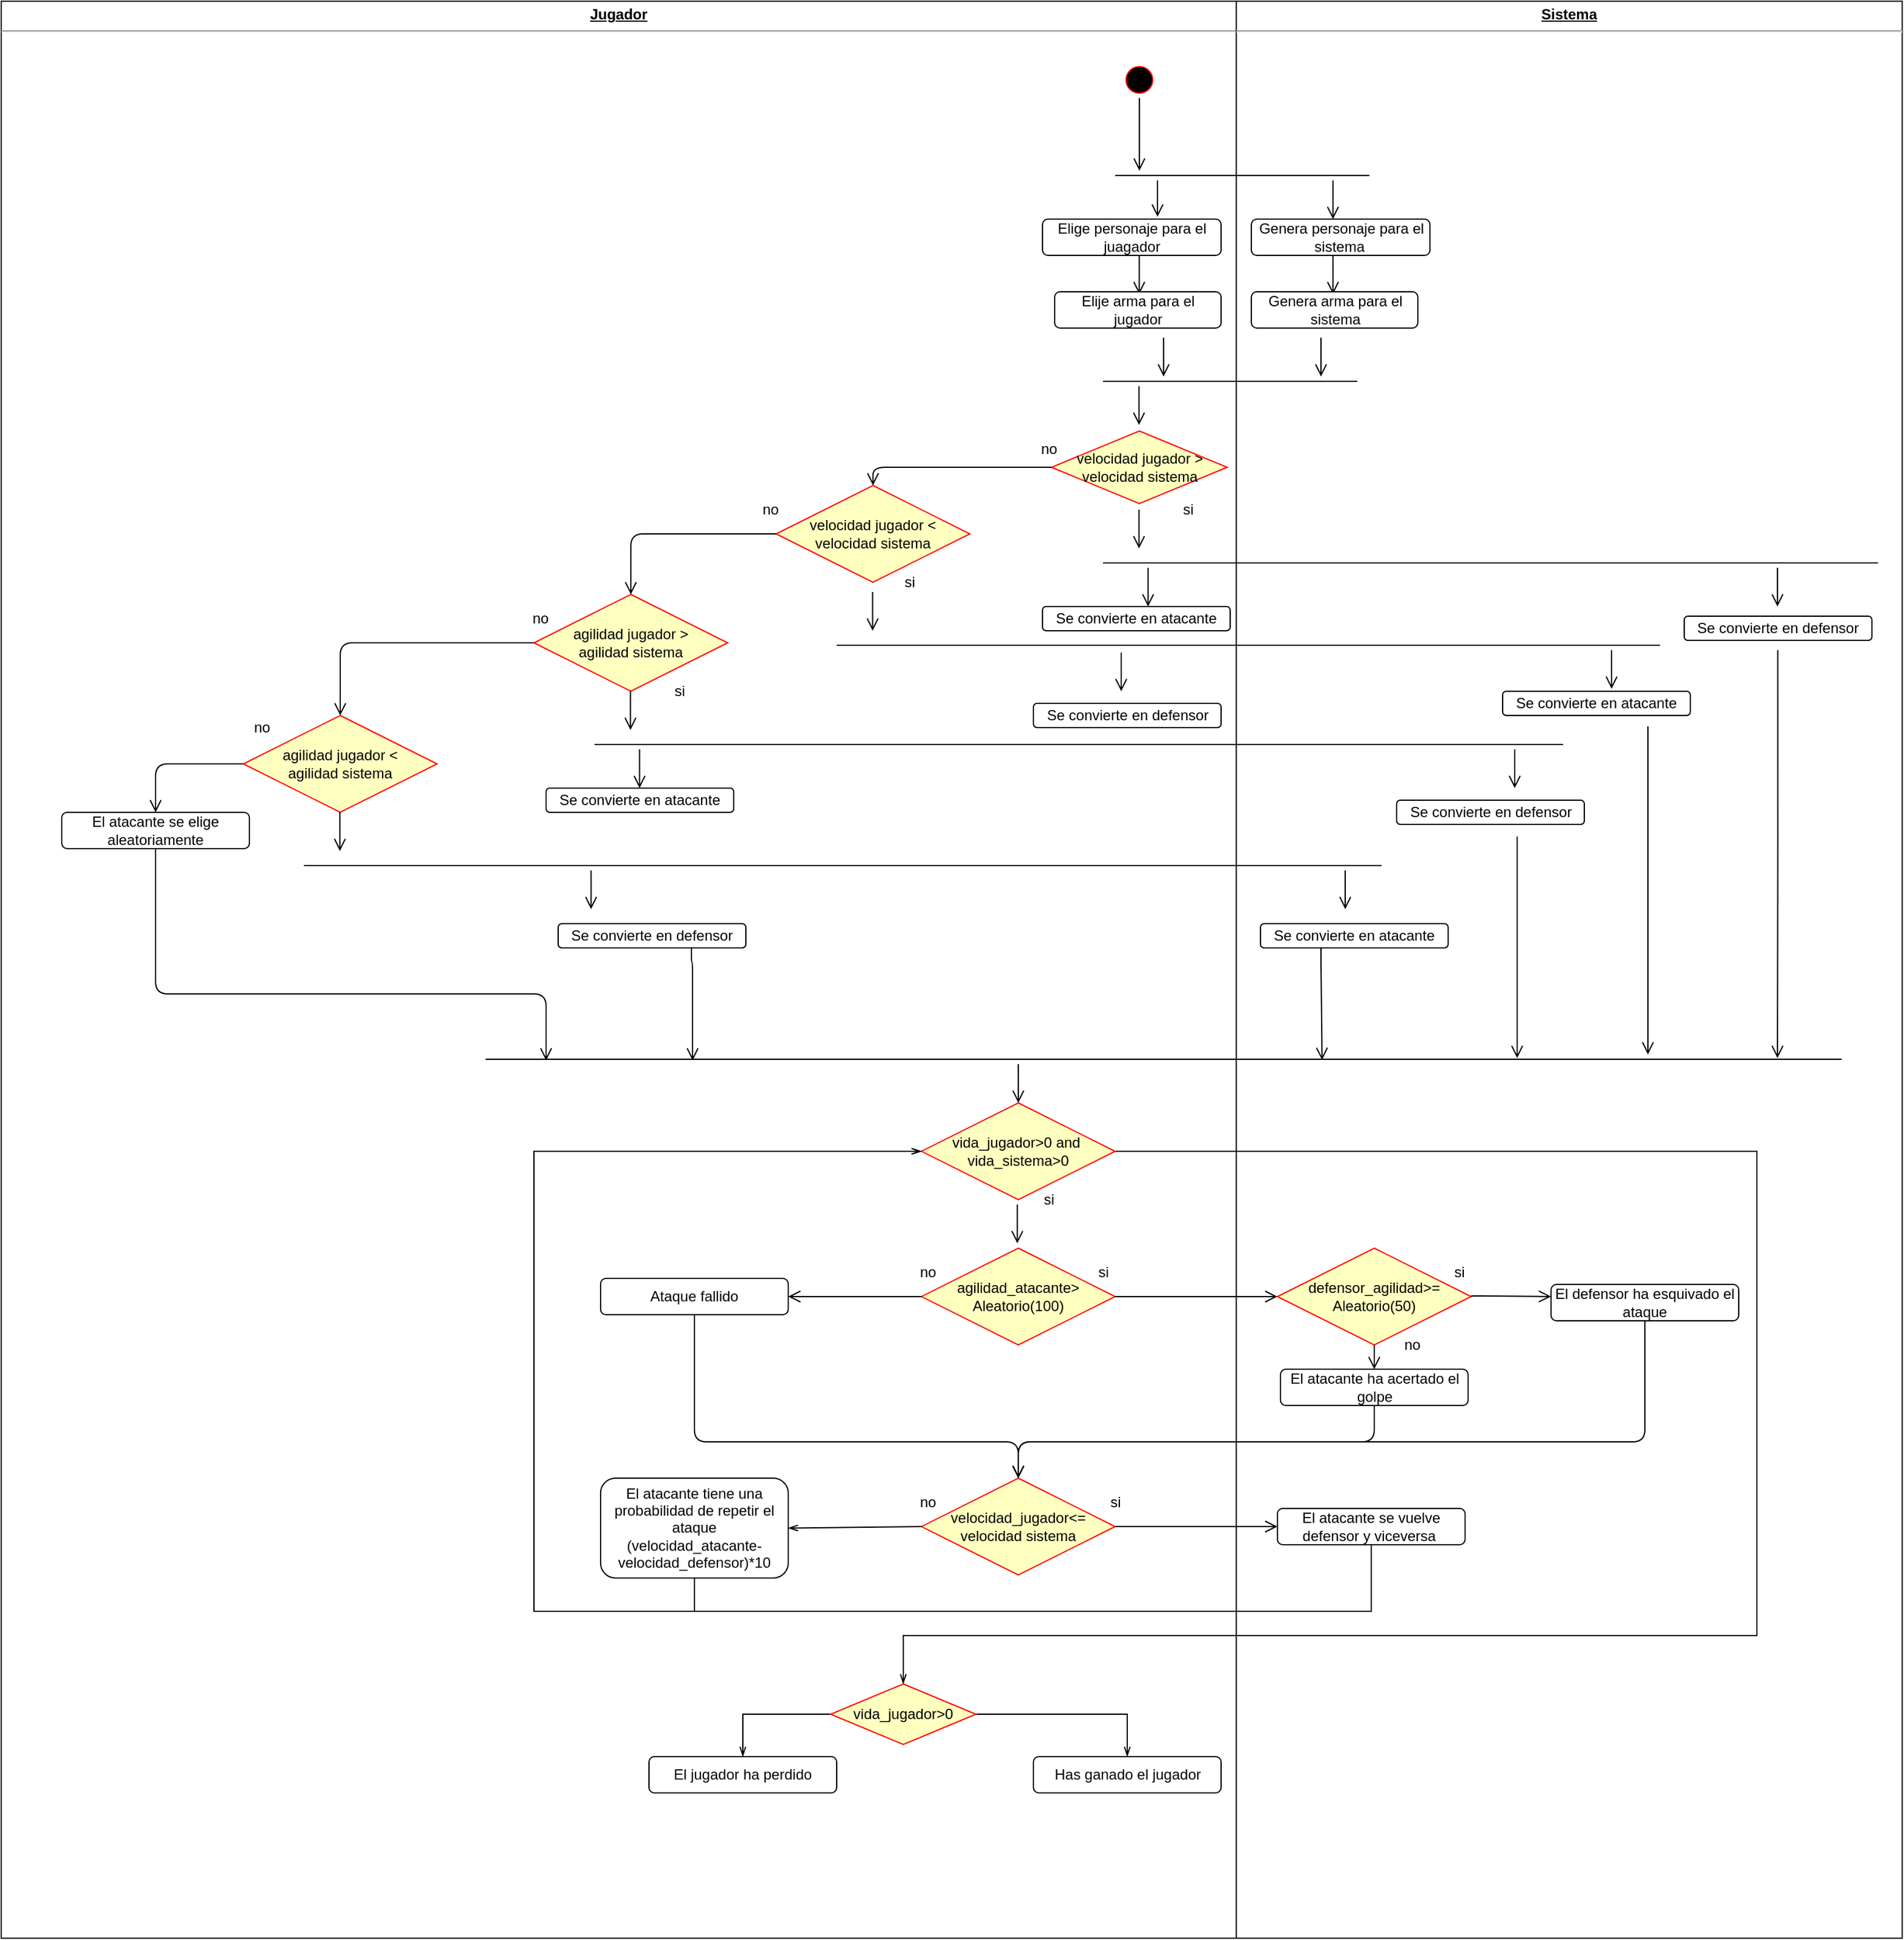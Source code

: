 <mxfile version="14.6.11" type="device"><diagram id="51n5UbU_sZ4hkZLBZIqP" name="Page-1"><mxGraphModel dx="2208" dy="795" grid="0" gridSize="10" guides="1" tooltips="1" connect="1" arrows="1" fold="1" page="1" pageScale="1" pageWidth="827" pageHeight="1169" math="0" shadow="0"><root><mxCell id="0"/><mxCell id="1" parent="0"/><mxCell id="7JTgRj_fvfWq18P4eEFM-9" value="&lt;p style=&quot;margin: 0px ; margin-top: 4px ; text-align: center ; text-decoration: underline&quot;&gt;&lt;b&gt;Jugador&lt;/b&gt;&lt;/p&gt;&lt;hr&gt;&lt;p style=&quot;margin: 0px ; margin-left: 8px&quot;&gt;&lt;span style=&quot;color: rgba(0 , 0 , 0 , 0) ; font-family: monospace ; font-size: 0px&quot;&gt;%3CmxGraphModel%3E%3Croot%3E%3CmxCell%20id%3D%220%22%2F%3E%3CmxCell%20id%3D%221%22%20parent%3D%220%22%2F%3E%3CmxCell%20id%3D%222%22%20value%3D%22%22%20style%3D%22edgeStyle%3DorthogonalEdgeStyle%3Bhtml%3D1%3BverticalAlign%3Dbottom%3BendArrow%3Dopen%3BendSize%3D8%3B%22%20edge%3D%221%22%20parent%3D%221%22%3E%3CmxGeometry%20relative%3D%221%22%20as%3D%22geometry%22%3E%3CmxPoint%20x%3D%22299.88%22%20y%3D%22472%22%20as%3D%22targetPoint%22%2F%3E%3CmxPoint%20x%3D%22299.88%22%20y%3D%22440%22%20as%3D%22sourcePoint%22%2F%3E%3CArray%20as%3D%22points%22%3E%3CmxPoint%20x%3D%22299.88%22%20y%3D%22452%22%2F%3E%3CmxPoint%20x%3D%22299.88%22%20y%3D%22452%22%2F%3E%3C%2FArray%3E%3C%2FmxGeometry%3E%3C%2FmxCell%3E%3C%2Froot%3E%3C%2FmxGraphModel%3E&lt;/span&gt;&lt;br&gt;&lt;/p&gt;" style="verticalAlign=top;align=left;overflow=fill;fontSize=12;fontFamily=Helvetica;html=1;" parent="1" vertex="1"><mxGeometry x="-640" y="230" width="1020" height="1600" as="geometry"/></mxCell><mxCell id="7JTgRj_fvfWq18P4eEFM-10" value="&lt;p style=&quot;margin: 0px ; margin-top: 4px ; text-align: center ; text-decoration: underline&quot;&gt;&lt;b&gt;Sistema&lt;/b&gt;&lt;/p&gt;&lt;hr&gt;&lt;p style=&quot;margin: 0px ; margin-left: 8px&quot;&gt;&lt;br&gt;&lt;/p&gt;" style="verticalAlign=top;align=left;overflow=fill;fontSize=12;fontFamily=Helvetica;html=1;" parent="1" vertex="1"><mxGeometry x="380" y="230" width="550" height="1600" as="geometry"/></mxCell><mxCell id="7JTgRj_fvfWq18P4eEFM-1" value="" style="ellipse;html=1;shape=startState;fillColor=#000000;strokeColor=#ff0000;" parent="1" vertex="1"><mxGeometry x="285" y="280" width="30" height="30" as="geometry"/></mxCell><mxCell id="7JTgRj_fvfWq18P4eEFM-2" value="" style="edgeStyle=orthogonalEdgeStyle;html=1;verticalAlign=bottom;endArrow=open;endSize=8;" parent="1" source="7JTgRj_fvfWq18P4eEFM-1" edge="1"><mxGeometry relative="1" as="geometry"><mxPoint x="300" y="370" as="targetPoint"/></mxGeometry></mxCell><mxCell id="7JTgRj_fvfWq18P4eEFM-4" value="Elige personaje para el juagador" style="rounded=1;whiteSpace=wrap;html=1;" parent="1" vertex="1"><mxGeometry x="220" y="410" width="147.5" height="30" as="geometry"/></mxCell><mxCell id="7JTgRj_fvfWq18P4eEFM-11" value="" style="line;strokeWidth=1;fillColor=none;align=left;verticalAlign=middle;spacingTop=-1;spacingLeft=3;spacingRight=3;rotatable=0;labelPosition=right;points=[];portConstraint=eastwest;" parent="1" vertex="1"><mxGeometry x="280" y="370" width="210" height="8" as="geometry"/></mxCell><mxCell id="7JTgRj_fvfWq18P4eEFM-12" value="" style="edgeStyle=orthogonalEdgeStyle;html=1;verticalAlign=bottom;endArrow=open;endSize=8;" parent="1" edge="1"><mxGeometry relative="1" as="geometry"><mxPoint x="315" y="408" as="targetPoint"/><mxPoint x="315" y="378" as="sourcePoint"/></mxGeometry></mxCell><mxCell id="7JTgRj_fvfWq18P4eEFM-13" value="" style="edgeStyle=orthogonalEdgeStyle;html=1;verticalAlign=bottom;endArrow=open;endSize=8;" parent="1" edge="1"><mxGeometry relative="1" as="geometry"><mxPoint x="459.88" y="410" as="targetPoint"/><mxPoint x="459.88" y="378" as="sourcePoint"/><Array as="points"><mxPoint x="459.88" y="390"/><mxPoint x="459.88" y="390"/></Array></mxGeometry></mxCell><mxCell id="7JTgRj_fvfWq18P4eEFM-15" value="Genera personaje para el sistema&amp;nbsp;" style="rounded=1;whiteSpace=wrap;html=1;" parent="1" vertex="1"><mxGeometry x="392.5" y="410" width="147.5" height="30" as="geometry"/></mxCell><mxCell id="7JTgRj_fvfWq18P4eEFM-16" value="" style="edgeStyle=orthogonalEdgeStyle;html=1;verticalAlign=bottom;endArrow=open;endSize=8;" parent="1" edge="1"><mxGeometry relative="1" as="geometry"><mxPoint x="459.88" y="472" as="targetPoint"/><mxPoint x="459.88" y="440" as="sourcePoint"/><Array as="points"><mxPoint x="459.88" y="452"/><mxPoint x="459.88" y="452"/></Array></mxGeometry></mxCell><mxCell id="7JTgRj_fvfWq18P4eEFM-17" value="Genera arma para el sistema" style="rounded=1;whiteSpace=wrap;html=1;" parent="1" vertex="1"><mxGeometry x="392.5" y="470" width="137.5" height="30" as="geometry"/></mxCell><mxCell id="7JTgRj_fvfWq18P4eEFM-21" value="" style="edgeStyle=orthogonalEdgeStyle;html=1;verticalAlign=bottom;endArrow=open;endSize=8;" parent="1" edge="1"><mxGeometry relative="1" as="geometry"><mxPoint x="299.88" y="472" as="targetPoint"/><mxPoint x="299.88" y="440" as="sourcePoint"/><Array as="points"><mxPoint x="299.88" y="452"/><mxPoint x="299.88" y="452"/></Array></mxGeometry></mxCell><mxCell id="7JTgRj_fvfWq18P4eEFM-22" value="Elije arma para el jugador" style="rounded=1;whiteSpace=wrap;html=1;" parent="1" vertex="1"><mxGeometry x="230" y="470" width="137.5" height="30" as="geometry"/></mxCell><mxCell id="7JTgRj_fvfWq18P4eEFM-23" value="" style="line;strokeWidth=1;fillColor=none;align=left;verticalAlign=middle;spacingTop=-1;spacingLeft=3;spacingRight=3;rotatable=0;labelPosition=right;points=[];portConstraint=eastwest;" parent="1" vertex="1"><mxGeometry x="270" y="540" width="210" height="8" as="geometry"/></mxCell><mxCell id="7JTgRj_fvfWq18P4eEFM-26" value="" style="edgeStyle=orthogonalEdgeStyle;html=1;verticalAlign=bottom;endArrow=open;endSize=8;" parent="1" edge="1"><mxGeometry relative="1" as="geometry"><mxPoint x="320.0" y="540" as="targetPoint"/><mxPoint x="320.0" y="508" as="sourcePoint"/><Array as="points"><mxPoint x="320" y="520"/><mxPoint x="320" y="520"/></Array></mxGeometry></mxCell><mxCell id="7JTgRj_fvfWq18P4eEFM-27" value="" style="edgeStyle=orthogonalEdgeStyle;html=1;verticalAlign=bottom;endArrow=open;endSize=8;" parent="1" edge="1"><mxGeometry relative="1" as="geometry"><mxPoint x="450.0" y="540" as="targetPoint"/><mxPoint x="450.0" y="508" as="sourcePoint"/><Array as="points"><mxPoint x="450" y="520"/><mxPoint x="450" y="520"/></Array></mxGeometry></mxCell><mxCell id="7JTgRj_fvfWq18P4eEFM-29" value="velocidad jugador &amp;gt; velocidad sistema" style="rhombus;whiteSpace=wrap;html=1;fillColor=#ffffc0;strokeColor=#ff0000;" parent="1" vertex="1"><mxGeometry x="227.5" y="585" width="145" height="60" as="geometry"/></mxCell><mxCell id="7JTgRj_fvfWq18P4eEFM-32" value="" style="edgeStyle=orthogonalEdgeStyle;html=1;verticalAlign=bottom;endArrow=open;endSize=8;" parent="1" edge="1"><mxGeometry relative="1" as="geometry"><mxPoint x="299.71" y="580" as="targetPoint"/><mxPoint x="299.71" y="548" as="sourcePoint"/><Array as="points"><mxPoint x="299.71" y="560"/><mxPoint x="299.71" y="560"/></Array></mxGeometry></mxCell><mxCell id="7JTgRj_fvfWq18P4eEFM-33" value="" style="edgeStyle=orthogonalEdgeStyle;html=1;verticalAlign=bottom;endArrow=open;endSize=8;exitX=0;exitY=0.5;exitDx=0;exitDy=0;entryX=0.5;entryY=0;entryDx=0;entryDy=0;" parent="1" source="7JTgRj_fvfWq18P4eEFM-29" target="7JTgRj_fvfWq18P4eEFM-35" edge="1"><mxGeometry relative="1" as="geometry"><mxPoint x="190.0" y="645" as="targetPoint"/><mxPoint x="190.0" y="613" as="sourcePoint"/><Array as="points"/></mxGeometry></mxCell><mxCell id="7JTgRj_fvfWq18P4eEFM-34" value="no" style="text;html=1;align=center;verticalAlign=middle;resizable=0;points=[];autosize=1;strokeColor=none;" parent="1" vertex="1"><mxGeometry x="210" y="590" width="30" height="20" as="geometry"/></mxCell><mxCell id="7JTgRj_fvfWq18P4eEFM-35" value="velocidad jugador &amp;lt; velocidad sistema" style="rhombus;whiteSpace=wrap;html=1;fillColor=#ffffc0;strokeColor=#ff0000;" parent="1" vertex="1"><mxGeometry y="630" width="160" height="80" as="geometry"/></mxCell><mxCell id="7JTgRj_fvfWq18P4eEFM-38" value="no" style="text;html=1;align=center;verticalAlign=middle;resizable=0;points=[];autosize=1;strokeColor=none;" parent="1" vertex="1"><mxGeometry x="-20" y="640" width="30" height="20" as="geometry"/></mxCell><mxCell id="7JTgRj_fvfWq18P4eEFM-40" value="agilidad jugador &amp;gt;&lt;br&gt;agilidad sistema" style="rhombus;whiteSpace=wrap;html=1;fillColor=#ffffc0;strokeColor=#ff0000;" parent="1" vertex="1"><mxGeometry x="-200" y="720" width="160" height="80" as="geometry"/></mxCell><mxCell id="7JTgRj_fvfWq18P4eEFM-41" value="" style="edgeStyle=orthogonalEdgeStyle;html=1;verticalAlign=bottom;endArrow=open;endSize=8;exitX=0;exitY=0.5;exitDx=0;exitDy=0;entryX=0.5;entryY=0;entryDx=0;entryDy=0;" parent="1" source="7JTgRj_fvfWq18P4eEFM-35" target="7JTgRj_fvfWq18P4eEFM-40" edge="1"><mxGeometry relative="1" as="geometry"><mxPoint x="90" y="640" as="targetPoint"/><mxPoint x="237.5" y="625" as="sourcePoint"/><Array as="points"/></mxGeometry></mxCell><mxCell id="7JTgRj_fvfWq18P4eEFM-42" value="si&lt;br&gt;" style="text;html=1;align=center;verticalAlign=middle;resizable=0;points=[];autosize=1;strokeColor=none;" parent="1" vertex="1"><mxGeometry x="330" y="640" width="20" height="20" as="geometry"/></mxCell><mxCell id="7JTgRj_fvfWq18P4eEFM-43" value="" style="edgeStyle=orthogonalEdgeStyle;html=1;verticalAlign=bottom;endArrow=open;endSize=8;" parent="1" edge="1"><mxGeometry relative="1" as="geometry"><mxPoint x="299.71" y="682" as="targetPoint"/><mxPoint x="299.71" y="650" as="sourcePoint"/><Array as="points"><mxPoint x="299.71" y="662"/><mxPoint x="299.71" y="662"/></Array></mxGeometry></mxCell><mxCell id="7JTgRj_fvfWq18P4eEFM-45" value="" style="line;strokeWidth=1;fillColor=none;align=left;verticalAlign=middle;spacingTop=-1;spacingLeft=3;spacingRight=3;rotatable=0;labelPosition=right;points=[];portConstraint=eastwest;" parent="1" vertex="1"><mxGeometry x="270" y="690" width="640" height="8" as="geometry"/></mxCell><mxCell id="7JTgRj_fvfWq18P4eEFM-46" value="" style="edgeStyle=orthogonalEdgeStyle;html=1;verticalAlign=bottom;endArrow=open;endSize=8;" parent="1" edge="1"><mxGeometry relative="1" as="geometry"><mxPoint x="307.21" y="730" as="targetPoint"/><mxPoint x="307.21" y="698" as="sourcePoint"/><Array as="points"><mxPoint x="307.21" y="710"/><mxPoint x="307.21" y="710"/></Array></mxGeometry></mxCell><mxCell id="7JTgRj_fvfWq18P4eEFM-47" value="" style="edgeStyle=orthogonalEdgeStyle;html=1;verticalAlign=bottom;endArrow=open;endSize=8;" parent="1" edge="1"><mxGeometry relative="1" as="geometry"><mxPoint x="827" y="730" as="targetPoint"/><mxPoint x="827" y="698" as="sourcePoint"/><Array as="points"><mxPoint x="827" y="710"/><mxPoint x="827" y="710"/></Array></mxGeometry></mxCell><mxCell id="7JTgRj_fvfWq18P4eEFM-48" value="Se convierte en atacante" style="rounded=1;whiteSpace=wrap;html=1;" parent="1" vertex="1"><mxGeometry x="220" y="730" width="155" height="20" as="geometry"/></mxCell><mxCell id="7JTgRj_fvfWq18P4eEFM-50" value="Se convierte en defensor" style="rounded=1;whiteSpace=wrap;html=1;" parent="1" vertex="1"><mxGeometry x="750" y="738" width="155" height="20" as="geometry"/></mxCell><mxCell id="7JTgRj_fvfWq18P4eEFM-51" value="si&lt;br&gt;" style="text;html=1;align=center;verticalAlign=middle;resizable=0;points=[];autosize=1;strokeColor=none;" parent="1" vertex="1"><mxGeometry x="100" y="700" width="20" height="20" as="geometry"/></mxCell><mxCell id="7JTgRj_fvfWq18P4eEFM-52" value="" style="edgeStyle=orthogonalEdgeStyle;html=1;verticalAlign=bottom;endArrow=open;endSize=8;" parent="1" edge="1"><mxGeometry relative="1" as="geometry"><mxPoint x="79.71" y="750" as="targetPoint"/><mxPoint x="79.71" y="718" as="sourcePoint"/><Array as="points"><mxPoint x="79.71" y="730"/><mxPoint x="79.71" y="730"/></Array></mxGeometry></mxCell><mxCell id="7JTgRj_fvfWq18P4eEFM-53" value="" style="line;strokeWidth=1;fillColor=none;align=left;verticalAlign=middle;spacingTop=-1;spacingLeft=3;spacingRight=3;rotatable=0;labelPosition=right;points=[];portConstraint=eastwest;" parent="1" vertex="1"><mxGeometry x="50" y="758" width="680" height="8" as="geometry"/></mxCell><mxCell id="7JTgRj_fvfWq18P4eEFM-54" value="" style="edgeStyle=orthogonalEdgeStyle;html=1;verticalAlign=bottom;endArrow=open;endSize=8;" parent="1" edge="1"><mxGeometry relative="1" as="geometry"><mxPoint x="285" y="800" as="targetPoint"/><mxPoint x="285" y="768" as="sourcePoint"/><Array as="points"><mxPoint x="285" y="780"/><mxPoint x="285" y="780"/></Array></mxGeometry></mxCell><mxCell id="7JTgRj_fvfWq18P4eEFM-55" value="" style="edgeStyle=orthogonalEdgeStyle;html=1;verticalAlign=bottom;endArrow=open;endSize=8;" parent="1" edge="1"><mxGeometry relative="1" as="geometry"><mxPoint x="690.02" y="798" as="targetPoint"/><mxPoint x="690.02" y="766" as="sourcePoint"/><Array as="points"><mxPoint x="690.02" y="778"/><mxPoint x="690.02" y="778"/></Array></mxGeometry></mxCell><mxCell id="7JTgRj_fvfWq18P4eEFM-56" value="Se convierte en atacante" style="rounded=1;whiteSpace=wrap;html=1;" parent="1" vertex="1"><mxGeometry x="600" y="800" width="155" height="20" as="geometry"/></mxCell><mxCell id="7JTgRj_fvfWq18P4eEFM-57" value="Se convierte en defensor" style="rounded=1;whiteSpace=wrap;html=1;" parent="1" vertex="1"><mxGeometry x="212.5" y="810" width="155" height="20" as="geometry"/></mxCell><mxCell id="7JTgRj_fvfWq18P4eEFM-58" value="agilidad jugador &amp;lt;&lt;br&gt;agilidad sistema" style="rhombus;whiteSpace=wrap;html=1;fillColor=#ffffc0;strokeColor=#ff0000;" parent="1" vertex="1"><mxGeometry x="-440" y="820" width="160" height="80" as="geometry"/></mxCell><mxCell id="7JTgRj_fvfWq18P4eEFM-59" value="" style="edgeStyle=orthogonalEdgeStyle;html=1;verticalAlign=bottom;endArrow=open;endSize=8;exitX=0;exitY=0.5;exitDx=0;exitDy=0;" parent="1" source="7JTgRj_fvfWq18P4eEFM-40" target="7JTgRj_fvfWq18P4eEFM-58" edge="1"><mxGeometry relative="1" as="geometry"><mxPoint x="-110" y="730" as="targetPoint"/><mxPoint x="10" y="680.0" as="sourcePoint"/><Array as="points"/></mxGeometry></mxCell><mxCell id="7JTgRj_fvfWq18P4eEFM-60" value="no" style="text;html=1;align=center;verticalAlign=middle;resizable=0;points=[];autosize=1;strokeColor=none;" parent="1" vertex="1"><mxGeometry x="-210" y="730" width="30" height="20" as="geometry"/></mxCell><mxCell id="7JTgRj_fvfWq18P4eEFM-77" value="si&lt;br&gt;" style="text;html=1;align=center;verticalAlign=middle;resizable=0;points=[];autosize=1;strokeColor=none;" parent="1" vertex="1"><mxGeometry x="-90" y="790" width="20" height="20" as="geometry"/></mxCell><mxCell id="7JTgRj_fvfWq18P4eEFM-78" value="" style="edgeStyle=orthogonalEdgeStyle;html=1;verticalAlign=bottom;endArrow=open;endSize=8;" parent="1" edge="1"><mxGeometry relative="1" as="geometry"><mxPoint x="-120.29" y="832.0" as="targetPoint"/><mxPoint x="-120.29" y="800" as="sourcePoint"/><Array as="points"><mxPoint x="-120.29" y="812"/><mxPoint x="-120.29" y="812"/></Array></mxGeometry></mxCell><mxCell id="7JTgRj_fvfWq18P4eEFM-79" value="" style="line;strokeWidth=1;fillColor=none;align=left;verticalAlign=middle;spacingTop=-1;spacingLeft=3;spacingRight=3;rotatable=0;labelPosition=right;points=[];portConstraint=eastwest;" parent="1" vertex="1"><mxGeometry x="-150" y="840" width="800" height="8" as="geometry"/></mxCell><mxCell id="7JTgRj_fvfWq18P4eEFM-80" value="" style="edgeStyle=orthogonalEdgeStyle;html=1;verticalAlign=bottom;endArrow=open;endSize=8;" parent="1" edge="1"><mxGeometry relative="1" as="geometry"><mxPoint x="-112.79" y="880" as="targetPoint"/><mxPoint x="-112.79" y="848" as="sourcePoint"/><Array as="points"><mxPoint x="-112.79" y="860"/><mxPoint x="-112.79" y="860"/></Array></mxGeometry></mxCell><mxCell id="7JTgRj_fvfWq18P4eEFM-81" value="" style="edgeStyle=orthogonalEdgeStyle;html=1;verticalAlign=bottom;endArrow=open;endSize=8;" parent="1" edge="1"><mxGeometry relative="1" as="geometry"><mxPoint x="610" y="880" as="targetPoint"/><mxPoint x="610" y="848" as="sourcePoint"/><Array as="points"><mxPoint x="610" y="860"/><mxPoint x="610" y="860"/></Array></mxGeometry></mxCell><mxCell id="7JTgRj_fvfWq18P4eEFM-82" value="Se convierte en defensor" style="rounded=1;whiteSpace=wrap;html=1;" parent="1" vertex="1"><mxGeometry x="512.5" y="890" width="155" height="20" as="geometry"/></mxCell><mxCell id="7JTgRj_fvfWq18P4eEFM-84" value="Se convierte en atacante" style="rounded=1;whiteSpace=wrap;html=1;" parent="1" vertex="1"><mxGeometry x="-190" y="880" width="155" height="20" as="geometry"/></mxCell><mxCell id="7JTgRj_fvfWq18P4eEFM-85" value="El atacante se elige aleatoriamente" style="rounded=1;whiteSpace=wrap;html=1;" parent="1" vertex="1"><mxGeometry x="-590" y="900" width="155" height="30" as="geometry"/></mxCell><mxCell id="7JTgRj_fvfWq18P4eEFM-86" value="no" style="text;html=1;align=center;verticalAlign=middle;resizable=0;points=[];autosize=1;strokeColor=none;" parent="1" vertex="1"><mxGeometry x="-440" y="820" width="30" height="20" as="geometry"/></mxCell><mxCell id="7JTgRj_fvfWq18P4eEFM-87" value="" style="edgeStyle=orthogonalEdgeStyle;html=1;verticalAlign=bottom;endArrow=open;endSize=8;exitX=0;exitY=0.5;exitDx=0;exitDy=0;" parent="1" source="7JTgRj_fvfWq18P4eEFM-58" target="7JTgRj_fvfWq18P4eEFM-85" edge="1"><mxGeometry relative="1" as="geometry"><mxPoint x="-349.966" y="830.017" as="targetPoint"/><mxPoint x="-190" y="770" as="sourcePoint"/><Array as="points"/></mxGeometry></mxCell><mxCell id="7JTgRj_fvfWq18P4eEFM-96" value="" style="edgeStyle=orthogonalEdgeStyle;html=1;verticalAlign=bottom;endArrow=open;endSize=8;" parent="1" edge="1"><mxGeometry relative="1" as="geometry"><mxPoint x="-360.29" y="932" as="targetPoint"/><mxPoint x="-360.29" y="900" as="sourcePoint"/><Array as="points"><mxPoint x="-360.29" y="912"/><mxPoint x="-360.29" y="912"/></Array></mxGeometry></mxCell><mxCell id="7JTgRj_fvfWq18P4eEFM-97" value="" style="line;strokeWidth=1;fillColor=none;align=left;verticalAlign=middle;spacingTop=-1;spacingLeft=3;spacingRight=3;rotatable=0;labelPosition=right;points=[];portConstraint=eastwest;" parent="1" vertex="1"><mxGeometry x="-390" y="940" width="890" height="8" as="geometry"/></mxCell><mxCell id="7JTgRj_fvfWq18P4eEFM-98" value="" style="edgeStyle=orthogonalEdgeStyle;html=1;verticalAlign=bottom;endArrow=open;endSize=8;" parent="1" edge="1"><mxGeometry relative="1" as="geometry"><mxPoint x="470.02" y="980" as="targetPoint"/><mxPoint x="470.02" y="948" as="sourcePoint"/><Array as="points"><mxPoint x="470.02" y="960"/><mxPoint x="470.02" y="960"/></Array></mxGeometry></mxCell><mxCell id="7JTgRj_fvfWq18P4eEFM-99" value="Se convierte en atacante" style="rounded=1;whiteSpace=wrap;html=1;" parent="1" vertex="1"><mxGeometry x="400" y="992" width="155" height="20" as="geometry"/></mxCell><mxCell id="7JTgRj_fvfWq18P4eEFM-100" value="Se convierte en defensor" style="rounded=1;whiteSpace=wrap;html=1;" parent="1" vertex="1"><mxGeometry x="-180" y="992" width="155" height="20" as="geometry"/></mxCell><mxCell id="7JTgRj_fvfWq18P4eEFM-101" value="" style="edgeStyle=orthogonalEdgeStyle;html=1;verticalAlign=bottom;endArrow=open;endSize=8;" parent="1" edge="1"><mxGeometry relative="1" as="geometry"><mxPoint x="-152.84" y="980.0" as="targetPoint"/><mxPoint x="-152.84" y="948" as="sourcePoint"/><Array as="points"><mxPoint x="-152.84" y="960"/><mxPoint x="-152.84" y="960"/></Array></mxGeometry></mxCell><mxCell id="7JTgRj_fvfWq18P4eEFM-102" value="" style="line;strokeWidth=1;fillColor=none;align=left;verticalAlign=middle;spacingTop=-1;spacingLeft=3;spacingRight=3;rotatable=0;labelPosition=right;points=[];portConstraint=eastwest;" parent="1" vertex="1"><mxGeometry x="-240" y="1100" width="1120" height="8" as="geometry"/></mxCell><mxCell id="7JTgRj_fvfWq18P4eEFM-103" value="" style="edgeStyle=orthogonalEdgeStyle;html=1;verticalAlign=bottom;endArrow=open;endSize=8;exitX=0.5;exitY=1;exitDx=0;exitDy=0;" parent="1" source="7JTgRj_fvfWq18P4eEFM-85" edge="1"><mxGeometry relative="1" as="geometry"><mxPoint x="-190" y="1105" as="targetPoint"/><mxPoint x="-430" y="870" as="sourcePoint"/><Array as="points"><mxPoint x="-513" y="1050"/><mxPoint x="-190" y="1050"/><mxPoint x="-190" y="1105"/></Array></mxGeometry></mxCell><mxCell id="7JTgRj_fvfWq18P4eEFM-104" value="" style="edgeStyle=orthogonalEdgeStyle;html=1;verticalAlign=bottom;endArrow=open;endSize=8;" parent="1" edge="1"><mxGeometry relative="1" as="geometry"><mxPoint x="-69" y="1105" as="targetPoint"/><mxPoint x="-70.0" y="1012" as="sourcePoint"/><Array as="points"><mxPoint x="-70" y="1024"/><mxPoint x="-69" y="1024"/></Array></mxGeometry></mxCell><mxCell id="7JTgRj_fvfWq18P4eEFM-105" value="" style="edgeStyle=orthogonalEdgeStyle;html=1;verticalAlign=bottom;endArrow=open;endSize=8;entryX=0.192;entryY=0.569;entryDx=0;entryDy=0;entryPerimeter=0;" parent="1" edge="1"><mxGeometry relative="1" as="geometry"><mxPoint x="450.88" y="1104.552" as="targetPoint"/><mxPoint x="450" y="1012.0" as="sourcePoint"/><Array as="points"><mxPoint x="450" y="1024"/><mxPoint x="451" y="1024"/></Array></mxGeometry></mxCell><mxCell id="7JTgRj_fvfWq18P4eEFM-106" value="" style="edgeStyle=orthogonalEdgeStyle;html=1;verticalAlign=bottom;endArrow=open;endSize=8;" parent="1" edge="1"><mxGeometry relative="1" as="geometry"><mxPoint x="612" y="1103" as="targetPoint"/><mxPoint x="612" y="920" as="sourcePoint"/><Array as="points"><mxPoint x="612" y="960"/><mxPoint x="612" y="960"/></Array></mxGeometry></mxCell><mxCell id="7JTgRj_fvfWq18P4eEFM-107" value="" style="edgeStyle=orthogonalEdgeStyle;html=1;verticalAlign=bottom;endArrow=open;endSize=8;" parent="1" target="7JTgRj_fvfWq18P4eEFM-102" edge="1"><mxGeometry relative="1" as="geometry"><mxPoint x="720" y="1012" as="targetPoint"/><mxPoint x="720" y="829" as="sourcePoint"/><Array as="points"><mxPoint x="720" y="1050"/><mxPoint x="720" y="1050"/></Array></mxGeometry></mxCell><mxCell id="7JTgRj_fvfWq18P4eEFM-108" value="" style="edgeStyle=orthogonalEdgeStyle;html=1;verticalAlign=bottom;endArrow=open;endSize=8;entryX=0.953;entryY=0.373;entryDx=0;entryDy=0;entryPerimeter=0;" parent="1" target="7JTgRj_fvfWq18P4eEFM-102" edge="1"><mxGeometry relative="1" as="geometry"><mxPoint x="827.26" y="1037" as="targetPoint"/><mxPoint x="827.26" y="766" as="sourcePoint"/><Array as="points"><mxPoint x="827" y="933"/><mxPoint x="827" y="933"/><mxPoint x="827" y="1103"/></Array></mxGeometry></mxCell><mxCell id="7JTgRj_fvfWq18P4eEFM-152" style="edgeStyle=orthogonalEdgeStyle;rounded=0;orthogonalLoop=1;jettySize=auto;html=1;exitX=1;exitY=0.5;exitDx=0;exitDy=0;endArrow=openThin;endFill=0;strokeColor=#000000;entryX=0.5;entryY=0;entryDx=0;entryDy=0;" parent="1" target="7JTgRj_fvfWq18P4eEFM-150" edge="1"><mxGeometry relative="1" as="geometry"><mxPoint x="175" y="1180" as="sourcePoint"/><Array as="points"><mxPoint x="810" y="1180"/><mxPoint x="810" y="1580"/><mxPoint x="105" y="1580"/></Array></mxGeometry></mxCell><mxCell id="7JTgRj_fvfWq18P4eEFM-109" value="vida_jugador&amp;gt;0 and&amp;nbsp;&lt;br&gt;vida_sistema&amp;gt;0" style="rhombus;whiteSpace=wrap;html=1;fillColor=#ffffc0;strokeColor=#ff0000;" parent="1" vertex="1"><mxGeometry x="120" y="1140" width="160" height="80" as="geometry"/></mxCell><mxCell id="7JTgRj_fvfWq18P4eEFM-110" value="si&lt;br&gt;" style="text;html=1;align=center;verticalAlign=middle;resizable=0;points=[];autosize=1;strokeColor=none;" parent="1" vertex="1"><mxGeometry x="215" y="1210" width="20" height="20" as="geometry"/></mxCell><mxCell id="7JTgRj_fvfWq18P4eEFM-111" value="" style="edgeStyle=orthogonalEdgeStyle;html=1;verticalAlign=bottom;endArrow=open;endSize=8;" parent="1" edge="1"><mxGeometry relative="1" as="geometry"><mxPoint x="200.02" y="1140" as="targetPoint"/><mxPoint x="200.02" y="1108" as="sourcePoint"/><Array as="points"><mxPoint x="200.02" y="1120"/><mxPoint x="200.02" y="1120"/></Array></mxGeometry></mxCell><mxCell id="7JTgRj_fvfWq18P4eEFM-112" value="agilidad_atacante&amp;gt;&lt;br&gt;Aleatorio(100)" style="rhombus;whiteSpace=wrap;html=1;fillColor=#ffffc0;strokeColor=#ff0000;" parent="1" vertex="1"><mxGeometry x="120" y="1260" width="160" height="80" as="geometry"/></mxCell><mxCell id="7JTgRj_fvfWq18P4eEFM-113" value="" style="edgeStyle=orthogonalEdgeStyle;html=1;verticalAlign=bottom;endArrow=open;endSize=8;" parent="1" edge="1"><mxGeometry relative="1" as="geometry"><mxPoint x="199.19" y="1256" as="targetPoint"/><mxPoint x="199.19" y="1224" as="sourcePoint"/><Array as="points"><mxPoint x="199.19" y="1236"/><mxPoint x="199.19" y="1236"/></Array></mxGeometry></mxCell><mxCell id="7JTgRj_fvfWq18P4eEFM-114" value="si&lt;br&gt;" style="text;html=1;align=center;verticalAlign=middle;resizable=0;points=[];autosize=1;strokeColor=none;" parent="1" vertex="1"><mxGeometry x="260" y="1270" width="20" height="20" as="geometry"/></mxCell><mxCell id="7JTgRj_fvfWq18P4eEFM-115" value="" style="edgeStyle=orthogonalEdgeStyle;html=1;verticalAlign=bottom;endArrow=open;endSize=8;exitX=1;exitY=0.5;exitDx=0;exitDy=0;entryX=0;entryY=0.5;entryDx=0;entryDy=0;" parent="1" source="7JTgRj_fvfWq18P4eEFM-112" edge="1"><mxGeometry relative="1" as="geometry"><mxPoint x="414" y="1300" as="targetPoint"/><mxPoint x="-502.5" y="940" as="sourcePoint"/><Array as="points"><mxPoint x="400" y="1300"/></Array></mxGeometry></mxCell><mxCell id="7JTgRj_fvfWq18P4eEFM-117" value="defensor_agilidad&amp;gt;=&lt;br&gt;Aleatorio(50)" style="rhombus;whiteSpace=wrap;html=1;fillColor=#ffffc0;strokeColor=#ff0000;" parent="1" vertex="1"><mxGeometry x="414" y="1260" width="160" height="80" as="geometry"/></mxCell><mxCell id="7JTgRj_fvfWq18P4eEFM-118" value="si&lt;br&gt;" style="text;html=1;align=center;verticalAlign=middle;resizable=0;points=[];autosize=1;strokeColor=none;" parent="1" vertex="1"><mxGeometry x="554" y="1270" width="20" height="20" as="geometry"/></mxCell><mxCell id="7JTgRj_fvfWq18P4eEFM-119" value="El defensor ha esquivado el ataque" style="rounded=1;whiteSpace=wrap;html=1;" parent="1" vertex="1"><mxGeometry x="640" y="1290" width="155" height="30" as="geometry"/></mxCell><mxCell id="7JTgRj_fvfWq18P4eEFM-120" value="" style="edgeStyle=orthogonalEdgeStyle;html=1;verticalAlign=bottom;endArrow=open;endSize=8;exitX=1;exitY=0.5;exitDx=0;exitDy=0;" parent="1" edge="1"><mxGeometry relative="1" as="geometry"><mxPoint x="640" y="1300" as="targetPoint"/><mxPoint x="574" y="1299.5" as="sourcePoint"/><Array as="points"><mxPoint x="590" y="1299"/></Array></mxGeometry></mxCell><mxCell id="7JTgRj_fvfWq18P4eEFM-121" value="no" style="text;html=1;align=center;verticalAlign=middle;resizable=0;points=[];autosize=1;strokeColor=none;" parent="1" vertex="1"><mxGeometry x="510" y="1330" width="30" height="20" as="geometry"/></mxCell><mxCell id="7JTgRj_fvfWq18P4eEFM-122" value="El atacante ha acertado el golpe" style="rounded=1;whiteSpace=wrap;html=1;" parent="1" vertex="1"><mxGeometry x="416.5" y="1360" width="155" height="30" as="geometry"/></mxCell><mxCell id="7JTgRj_fvfWq18P4eEFM-125" value="" style="edgeStyle=orthogonalEdgeStyle;html=1;verticalAlign=bottom;endArrow=open;endSize=8;exitX=0.5;exitY=1;exitDx=0;exitDy=0;entryX=0.5;entryY=0;entryDx=0;entryDy=0;" parent="1" source="7JTgRj_fvfWq18P4eEFM-117" target="7JTgRj_fvfWq18P4eEFM-122" edge="1"><mxGeometry relative="1" as="geometry"><mxPoint x="650" y="1310" as="targetPoint"/><mxPoint x="584" y="1309.5" as="sourcePoint"/><Array as="points"><mxPoint x="494" y="1360"/><mxPoint x="494" y="1360"/></Array></mxGeometry></mxCell><mxCell id="7JTgRj_fvfWq18P4eEFM-126" value="no" style="text;html=1;align=center;verticalAlign=middle;resizable=0;points=[];autosize=1;strokeColor=none;" parent="1" vertex="1"><mxGeometry x="110" y="1270" width="30" height="20" as="geometry"/></mxCell><mxCell id="7JTgRj_fvfWq18P4eEFM-127" value="Ataque fallido" style="rounded=1;whiteSpace=wrap;html=1;" parent="1" vertex="1"><mxGeometry x="-145" y="1285" width="155" height="30" as="geometry"/></mxCell><mxCell id="7JTgRj_fvfWq18P4eEFM-128" value="" style="edgeStyle=orthogonalEdgeStyle;html=1;verticalAlign=bottom;endArrow=open;endSize=8;exitX=0;exitY=0.5;exitDx=0;exitDy=0;entryX=1;entryY=0.5;entryDx=0;entryDy=0;" parent="1" source="7JTgRj_fvfWq18P4eEFM-112" target="7JTgRj_fvfWq18P4eEFM-127" edge="1"><mxGeometry relative="1" as="geometry"><mxPoint x="424" y="1310" as="targetPoint"/><mxPoint x="290" y="1310" as="sourcePoint"/><Array as="points"><mxPoint x="100" y="1300"/><mxPoint x="100" y="1300"/></Array></mxGeometry></mxCell><mxCell id="7JTgRj_fvfWq18P4eEFM-130" value="" style="edgeStyle=orthogonalEdgeStyle;html=1;verticalAlign=bottom;endArrow=open;endSize=8;exitX=0.5;exitY=1;exitDx=0;exitDy=0;entryX=0.5;entryY=0;entryDx=0;entryDy=0;" parent="1" source="7JTgRj_fvfWq18P4eEFM-127" target="7JTgRj_fvfWq18P4eEFM-131" edge="1"><mxGeometry relative="1" as="geometry"><mxPoint x="170" y="1530" as="targetPoint"/><mxPoint y="1470" as="sourcePoint"/><Array as="points"><mxPoint x="-67" y="1420"/><mxPoint x="200" y="1420"/></Array></mxGeometry></mxCell><mxCell id="7JTgRj_fvfWq18P4eEFM-131" value="velocidad_jugador&amp;lt;=&lt;br&gt;velocidad sistema" style="rhombus;whiteSpace=wrap;html=1;fillColor=#ffffc0;strokeColor=#ff0000;" parent="1" vertex="1"><mxGeometry x="120" y="1450" width="160" height="80" as="geometry"/></mxCell><mxCell id="7JTgRj_fvfWq18P4eEFM-133" value="" style="edgeStyle=orthogonalEdgeStyle;html=1;verticalAlign=bottom;endArrow=open;endSize=8;exitX=0.5;exitY=1;exitDx=0;exitDy=0;entryX=0.5;entryY=0;entryDx=0;entryDy=0;" parent="1" source="7JTgRj_fvfWq18P4eEFM-122" target="7JTgRj_fvfWq18P4eEFM-131" edge="1"><mxGeometry relative="1" as="geometry"><mxPoint x="210" y="1460" as="targetPoint"/><mxPoint x="-57.5" y="1325" as="sourcePoint"/><Array as="points"><mxPoint x="494" y="1420"/><mxPoint x="200" y="1420"/></Array></mxGeometry></mxCell><mxCell id="7JTgRj_fvfWq18P4eEFM-134" value="" style="edgeStyle=orthogonalEdgeStyle;html=1;verticalAlign=bottom;endArrow=open;endSize=8;exitX=0.5;exitY=1;exitDx=0;exitDy=0;entryX=0.5;entryY=0;entryDx=0;entryDy=0;" parent="1" source="7JTgRj_fvfWq18P4eEFM-119" target="7JTgRj_fvfWq18P4eEFM-131" edge="1"><mxGeometry relative="1" as="geometry"><mxPoint x="210" y="1460" as="targetPoint"/><mxPoint x="426.5" y="1385" as="sourcePoint"/><Array as="points"><mxPoint x="718" y="1420"/><mxPoint x="200" y="1420"/></Array></mxGeometry></mxCell><mxCell id="7JTgRj_fvfWq18P4eEFM-136" value="si&lt;br&gt;" style="text;html=1;align=center;verticalAlign=middle;resizable=0;points=[];autosize=1;strokeColor=none;" parent="1" vertex="1"><mxGeometry x="270" y="1460" width="20" height="20" as="geometry"/></mxCell><mxCell id="7JTgRj_fvfWq18P4eEFM-149" style="edgeStyle=orthogonalEdgeStyle;rounded=0;orthogonalLoop=1;jettySize=auto;html=1;exitX=0.5;exitY=1;exitDx=0;exitDy=0;endArrow=openThin;endFill=0;strokeColor=#000000;" parent="1" source="7JTgRj_fvfWq18P4eEFM-137" edge="1"><mxGeometry relative="1" as="geometry"><mxPoint x="120" y="1180" as="targetPoint"/><Array as="points"><mxPoint x="491" y="1560"/><mxPoint x="-200" y="1560"/><mxPoint x="-200" y="1180"/></Array></mxGeometry></mxCell><mxCell id="7JTgRj_fvfWq18P4eEFM-137" value="El atacante se vuelve defensor y viceversa&amp;nbsp;" style="rounded=1;whiteSpace=wrap;html=1;" parent="1" vertex="1"><mxGeometry x="414" y="1475" width="155" height="30" as="geometry"/></mxCell><mxCell id="7JTgRj_fvfWq18P4eEFM-138" value="" style="edgeStyle=orthogonalEdgeStyle;html=1;verticalAlign=bottom;endArrow=open;endSize=8;exitX=1;exitY=0.5;exitDx=0;exitDy=0;entryX=0;entryY=0.5;entryDx=0;entryDy=0;" parent="1" edge="1"><mxGeometry relative="1" as="geometry"><mxPoint x="414" y="1490" as="targetPoint"/><mxPoint x="280" y="1490" as="sourcePoint"/><Array as="points"><mxPoint x="400" y="1490"/></Array></mxGeometry></mxCell><mxCell id="7JTgRj_fvfWq18P4eEFM-143" value="no" style="text;html=1;align=center;verticalAlign=middle;resizable=0;points=[];autosize=1;strokeColor=none;" parent="1" vertex="1"><mxGeometry x="110" y="1460" width="30" height="20" as="geometry"/></mxCell><mxCell id="7JTgRj_fvfWq18P4eEFM-147" style="edgeStyle=orthogonalEdgeStyle;rounded=0;orthogonalLoop=1;jettySize=auto;html=1;exitX=0.5;exitY=1;exitDx=0;exitDy=0;entryX=0;entryY=0.5;entryDx=0;entryDy=0;endArrow=openThin;endFill=0;strokeColor=#000000;" parent="1" source="7JTgRj_fvfWq18P4eEFM-144" target="7JTgRj_fvfWq18P4eEFM-109" edge="1"><mxGeometry relative="1" as="geometry"><Array as="points"><mxPoint x="-67" y="1560"/><mxPoint x="-200" y="1560"/><mxPoint x="-200" y="1180"/></Array></mxGeometry></mxCell><mxCell id="7JTgRj_fvfWq18P4eEFM-144" value="El atacante tiene una probabilidad de repetir el ataque&lt;br&gt;(velocidad_atacante-velocidad_defensor)*10&lt;br&gt;" style="rounded=1;whiteSpace=wrap;html=1;" parent="1" vertex="1"><mxGeometry x="-145" y="1450" width="155" height="82.5" as="geometry"/></mxCell><mxCell id="7JTgRj_fvfWq18P4eEFM-146" value="" style="endArrow=openThin;html=1;strokeColor=#000000;exitX=0;exitY=0.5;exitDx=0;exitDy=0;entryX=1;entryY=0.5;entryDx=0;entryDy=0;endFill=0;" parent="1" source="7JTgRj_fvfWq18P4eEFM-131" target="7JTgRj_fvfWq18P4eEFM-144" edge="1"><mxGeometry width="50" height="50" relative="1" as="geometry"><mxPoint x="50" y="1470" as="sourcePoint"/><mxPoint x="100" y="1420" as="targetPoint"/></mxGeometry></mxCell><mxCell id="7JTgRj_fvfWq18P4eEFM-154" style="edgeStyle=orthogonalEdgeStyle;rounded=0;orthogonalLoop=1;jettySize=auto;html=1;exitX=1;exitY=0.5;exitDx=0;exitDy=0;entryX=0.5;entryY=0;entryDx=0;entryDy=0;endArrow=openThin;endFill=0;strokeColor=#000000;" parent="1" source="7JTgRj_fvfWq18P4eEFM-150" target="7JTgRj_fvfWq18P4eEFM-153" edge="1"><mxGeometry relative="1" as="geometry"/></mxCell><mxCell id="7JTgRj_fvfWq18P4eEFM-156" style="edgeStyle=orthogonalEdgeStyle;rounded=0;orthogonalLoop=1;jettySize=auto;html=1;exitX=0;exitY=0.5;exitDx=0;exitDy=0;entryX=0.5;entryY=0;entryDx=0;entryDy=0;endArrow=openThin;endFill=0;strokeColor=#000000;" parent="1" source="7JTgRj_fvfWq18P4eEFM-150" target="7JTgRj_fvfWq18P4eEFM-155" edge="1"><mxGeometry relative="1" as="geometry"/></mxCell><mxCell id="7JTgRj_fvfWq18P4eEFM-150" value="vida_jugador&amp;gt;0" style="rhombus;whiteSpace=wrap;html=1;fillColor=#ffffc0;strokeColor=#ff0000;" parent="1" vertex="1"><mxGeometry x="45" y="1620" width="120" height="50" as="geometry"/></mxCell><mxCell id="7JTgRj_fvfWq18P4eEFM-153" value="Has ganado el jugador" style="rounded=1;whiteSpace=wrap;html=1;" parent="1" vertex="1"><mxGeometry x="212.5" y="1680" width="155" height="30" as="geometry"/></mxCell><mxCell id="7JTgRj_fvfWq18P4eEFM-155" value="El jugador ha perdido" style="rounded=1;whiteSpace=wrap;html=1;" parent="1" vertex="1"><mxGeometry x="-105" y="1680" width="155" height="30" as="geometry"/></mxCell></root></mxGraphModel></diagram></mxfile>